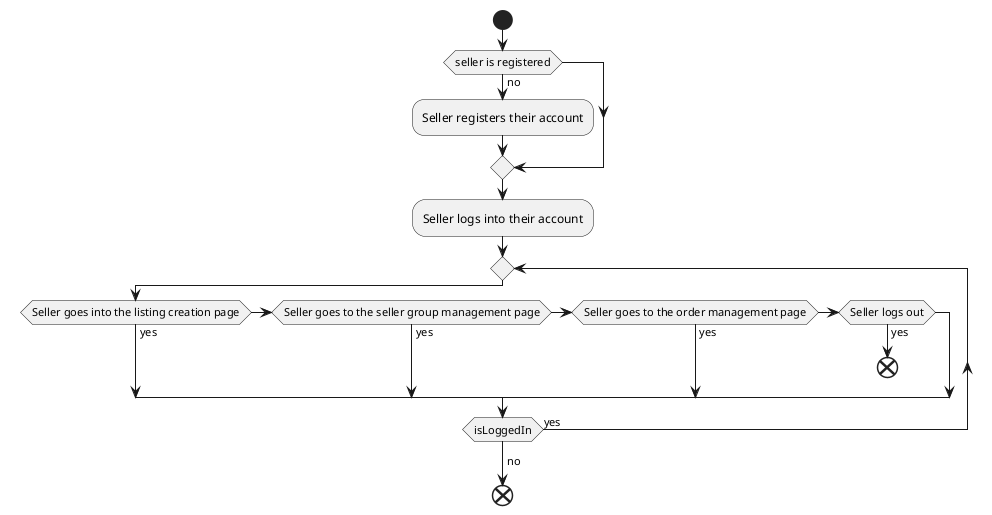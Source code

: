 @startuml
start
if(seller is registered) then (no)
    :Seller registers their account;
endif
:Seller logs into their account;
repeat
    if(Seller goes into the listing creation page) then(yes)

    elseif(Seller goes to the seller group management page) then (yes)
    elseif(Seller goes to the order management page) then(yes)
    elseif(Seller logs out) then(yes)
    end
    endif
repeat while(isLoggedIn) is(yes)
-> no;
end
@enduml